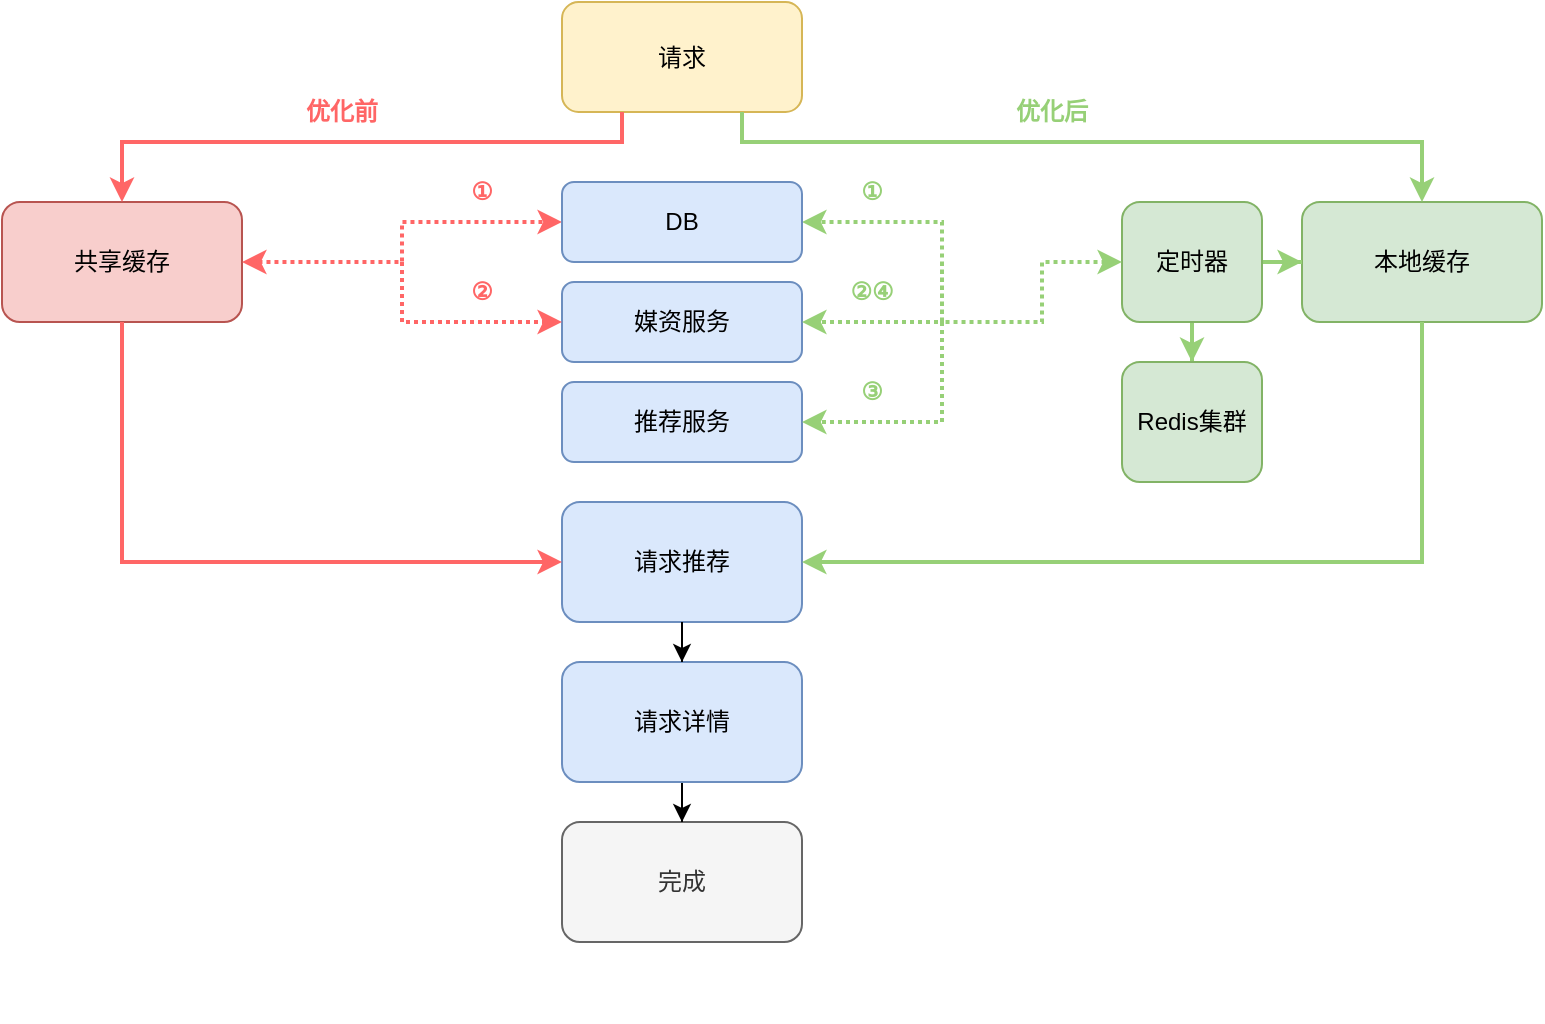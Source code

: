 <mxfile version="20.6.2" type="github">
  <diagram id="reFP6C4L555bnypwzXP4" name="第 1 页">
    <mxGraphModel dx="862" dy="-693" grid="1" gridSize="10" guides="1" tooltips="1" connect="1" arrows="1" fold="1" page="1" pageScale="1" pageWidth="827" pageHeight="1169" math="0" shadow="0">
      <root>
        <mxCell id="0" />
        <mxCell id="1" parent="0" />
        <mxCell id="zYq9X8G2UtDYo9-ewB3V-162" value="请求" style="rounded=1;whiteSpace=wrap;html=1;fontSize=12;fillColor=#fff2cc;strokeColor=#d6b656;" vertex="1" parent="1">
          <mxGeometry x="320" y="1310" width="120" height="55" as="geometry" />
        </mxCell>
        <mxCell id="zYq9X8G2UtDYo9-ewB3V-163" value="共享缓存" style="rounded=1;whiteSpace=wrap;html=1;fontSize=12;fillColor=#f8cecc;strokeColor=#b85450;" vertex="1" parent="1">
          <mxGeometry x="40" y="1410" width="120" height="60" as="geometry" />
        </mxCell>
        <mxCell id="zYq9X8G2UtDYo9-ewB3V-164" value="本地缓存" style="rounded=1;whiteSpace=wrap;html=1;fontSize=12;fillColor=#d5e8d4;strokeColor=#82b366;" vertex="1" parent="1">
          <mxGeometry x="690" y="1410" width="120" height="60" as="geometry" />
        </mxCell>
        <mxCell id="zYq9X8G2UtDYo9-ewB3V-188" value="" style="edgeStyle=orthogonalEdgeStyle;rounded=0;orthogonalLoop=1;jettySize=auto;html=1;strokeColor=#97D077;strokeWidth=2;fontSize=12;endArrow=classic;endFill=1;" edge="1" parent="1" source="zYq9X8G2UtDYo9-ewB3V-165" target="zYq9X8G2UtDYo9-ewB3V-164">
          <mxGeometry relative="1" as="geometry" />
        </mxCell>
        <mxCell id="zYq9X8G2UtDYo9-ewB3V-199" value="" style="edgeStyle=orthogonalEdgeStyle;rounded=0;orthogonalLoop=1;jettySize=auto;html=1;strokeColor=#97D077;strokeWidth=2;fontSize=12;endArrow=classic;endFill=1;" edge="1" parent="1" source="zYq9X8G2UtDYo9-ewB3V-165" target="zYq9X8G2UtDYo9-ewB3V-197">
          <mxGeometry relative="1" as="geometry" />
        </mxCell>
        <mxCell id="zYq9X8G2UtDYo9-ewB3V-165" value="定时器" style="rounded=1;whiteSpace=wrap;html=1;fontSize=12;fillColor=#d5e8d4;strokeColor=#82b366;" vertex="1" parent="1">
          <mxGeometry x="600" y="1410" width="70" height="60" as="geometry" />
        </mxCell>
        <mxCell id="zYq9X8G2UtDYo9-ewB3V-176" value="" style="group" vertex="1" connectable="0" parent="1">
          <mxGeometry x="320" y="1560" width="120" height="260" as="geometry" />
        </mxCell>
        <mxCell id="zYq9X8G2UtDYo9-ewB3V-177" value="请求推荐" style="rounded=1;whiteSpace=wrap;html=1;fontSize=12;fillColor=#dae8fc;strokeColor=#6c8ebf;" vertex="1" parent="zYq9X8G2UtDYo9-ewB3V-176">
          <mxGeometry width="120" height="60" as="geometry" />
        </mxCell>
        <mxCell id="zYq9X8G2UtDYo9-ewB3V-178" value="完成" style="rounded=1;whiteSpace=wrap;html=1;fontSize=12;fillColor=#f5f5f5;fontColor=#333333;strokeColor=#666666;" vertex="1" parent="zYq9X8G2UtDYo9-ewB3V-176">
          <mxGeometry y="160" width="120" height="60" as="geometry" />
        </mxCell>
        <mxCell id="zYq9X8G2UtDYo9-ewB3V-179" value="" style="edgeStyle=orthogonalEdgeStyle;rounded=0;orthogonalLoop=1;jettySize=auto;html=1;fontSize=12;" edge="1" parent="zYq9X8G2UtDYo9-ewB3V-176" source="zYq9X8G2UtDYo9-ewB3V-180" target="zYq9X8G2UtDYo9-ewB3V-178">
          <mxGeometry relative="1" as="geometry" />
        </mxCell>
        <mxCell id="zYq9X8G2UtDYo9-ewB3V-180" value="请求详情" style="rounded=1;whiteSpace=wrap;html=1;fontSize=12;fillColor=#dae8fc;strokeColor=#6c8ebf;" vertex="1" parent="zYq9X8G2UtDYo9-ewB3V-176">
          <mxGeometry y="80" width="120" height="60" as="geometry" />
        </mxCell>
        <mxCell id="zYq9X8G2UtDYo9-ewB3V-181" value="" style="edgeStyle=orthogonalEdgeStyle;rounded=0;orthogonalLoop=1;jettySize=auto;html=1;fontSize=12;" edge="1" parent="zYq9X8G2UtDYo9-ewB3V-176" source="zYq9X8G2UtDYo9-ewB3V-177" target="zYq9X8G2UtDYo9-ewB3V-180">
          <mxGeometry relative="1" as="geometry" />
        </mxCell>
        <mxCell id="zYq9X8G2UtDYo9-ewB3V-185" value="" style="endArrow=classic;html=1;rounded=0;fontSize=12;exitX=0.25;exitY=1;exitDx=0;exitDy=0;entryX=0.5;entryY=0;entryDx=0;entryDy=0;strokeColor=#FF6666;strokeWidth=2;endFill=1;" edge="1" parent="1" source="zYq9X8G2UtDYo9-ewB3V-162" target="zYq9X8G2UtDYo9-ewB3V-163">
          <mxGeometry width="50" height="50" relative="1" as="geometry">
            <mxPoint x="330" y="1500" as="sourcePoint" />
            <mxPoint x="380" y="1450" as="targetPoint" />
            <Array as="points">
              <mxPoint x="350" y="1380" />
              <mxPoint x="100" y="1380" />
            </Array>
          </mxGeometry>
        </mxCell>
        <mxCell id="zYq9X8G2UtDYo9-ewB3V-187" value="" style="endArrow=classic;html=1;rounded=0;strokeColor=#97D077;strokeWidth=2;fontSize=12;exitX=0.75;exitY=1;exitDx=0;exitDy=0;entryX=0.5;entryY=0;entryDx=0;entryDy=0;" edge="1" parent="1" source="zYq9X8G2UtDYo9-ewB3V-162" target="zYq9X8G2UtDYo9-ewB3V-164">
          <mxGeometry width="50" height="50" relative="1" as="geometry">
            <mxPoint x="330" y="1500" as="sourcePoint" />
            <mxPoint x="380" y="1450" as="targetPoint" />
            <Array as="points">
              <mxPoint x="410" y="1380" />
              <mxPoint x="750" y="1380" />
            </Array>
          </mxGeometry>
        </mxCell>
        <mxCell id="zYq9X8G2UtDYo9-ewB3V-189" value="" style="endArrow=classic;html=1;rounded=0;strokeColor=#FF6666;strokeWidth=2;fontSize=12;exitX=1;exitY=0.5;exitDx=0;exitDy=0;dashed=1;entryX=0;entryY=0.5;entryDx=0;entryDy=0;dashPattern=1 1;startArrow=classic;startFill=1;" edge="1" parent="1" source="zYq9X8G2UtDYo9-ewB3V-163" target="zYq9X8G2UtDYo9-ewB3V-166">
          <mxGeometry width="50" height="50" relative="1" as="geometry">
            <mxPoint x="400" y="1510" as="sourcePoint" />
            <mxPoint x="311.4" y="1434.96" as="targetPoint" />
            <Array as="points">
              <mxPoint x="240" y="1440" />
              <mxPoint x="240" y="1420" />
            </Array>
          </mxGeometry>
        </mxCell>
        <mxCell id="zYq9X8G2UtDYo9-ewB3V-192" value="" style="endArrow=classic;html=1;rounded=0;dashed=1;strokeColor=#97D077;strokeWidth=2;fontSize=12;exitX=0;exitY=0.5;exitDx=0;exitDy=0;entryX=1;entryY=0.5;entryDx=0;entryDy=0;dashPattern=1 1;startArrow=classic;startFill=1;" edge="1" parent="1" source="zYq9X8G2UtDYo9-ewB3V-165" target="zYq9X8G2UtDYo9-ewB3V-166">
          <mxGeometry width="50" height="50" relative="1" as="geometry">
            <mxPoint x="400" y="1510" as="sourcePoint" />
            <mxPoint x="450.14" y="1434.32" as="targetPoint" />
            <Array as="points">
              <mxPoint x="560" y="1440" />
              <mxPoint x="560" y="1470" />
              <mxPoint x="510" y="1470" />
              <mxPoint x="510" y="1420" />
            </Array>
          </mxGeometry>
        </mxCell>
        <mxCell id="zYq9X8G2UtDYo9-ewB3V-194" value="" style="endArrow=classic;html=1;rounded=0;strokeColor=#97D077;strokeWidth=2;fontSize=12;exitX=0.5;exitY=1;exitDx=0;exitDy=0;entryX=1;entryY=0.5;entryDx=0;entryDy=0;" edge="1" parent="1" source="zYq9X8G2UtDYo9-ewB3V-164" target="zYq9X8G2UtDYo9-ewB3V-177">
          <mxGeometry width="50" height="50" relative="1" as="geometry">
            <mxPoint x="400" y="1590" as="sourcePoint" />
            <mxPoint x="450" y="1540" as="targetPoint" />
            <Array as="points">
              <mxPoint x="750" y="1590" />
            </Array>
          </mxGeometry>
        </mxCell>
        <mxCell id="zYq9X8G2UtDYo9-ewB3V-196" value="" style="endArrow=classic;html=1;rounded=0;strokeColor=#FF6666;strokeWidth=2;fontSize=12;exitX=0.5;exitY=1;exitDx=0;exitDy=0;entryX=0;entryY=0.5;entryDx=0;entryDy=0;" edge="1" parent="1" source="zYq9X8G2UtDYo9-ewB3V-163" target="zYq9X8G2UtDYo9-ewB3V-177">
          <mxGeometry width="50" height="50" relative="1" as="geometry">
            <mxPoint x="400" y="1510" as="sourcePoint" />
            <mxPoint x="250" y="1580" as="targetPoint" />
            <Array as="points">
              <mxPoint x="100" y="1590" />
            </Array>
          </mxGeometry>
        </mxCell>
        <mxCell id="zYq9X8G2UtDYo9-ewB3V-197" value="Redis集群" style="rounded=1;whiteSpace=wrap;html=1;fontSize=12;fillColor=#d5e8d4;strokeColor=#82b366;" vertex="1" parent="1">
          <mxGeometry x="600" y="1490" width="70" height="60" as="geometry" />
        </mxCell>
        <mxCell id="zYq9X8G2UtDYo9-ewB3V-200" value="优化前" style="text;html=1;strokeColor=none;fillColor=none;align=center;verticalAlign=middle;whiteSpace=wrap;rounded=0;dashed=1;fontSize=12;fontColor=#FF6666;fontStyle=1" vertex="1" parent="1">
          <mxGeometry x="180" y="1350" width="60" height="30" as="geometry" />
        </mxCell>
        <mxCell id="zYq9X8G2UtDYo9-ewB3V-201" value="优化后" style="text;html=1;strokeColor=none;fillColor=none;align=center;verticalAlign=middle;whiteSpace=wrap;rounded=0;dashed=1;fontSize=12;fontColor=#97D077;fontStyle=1" vertex="1" parent="1">
          <mxGeometry x="535" y="1350" width="60" height="30" as="geometry" />
        </mxCell>
        <mxCell id="zYq9X8G2UtDYo9-ewB3V-168" value="媒资服务" style="rounded=1;whiteSpace=wrap;html=1;fontSize=12;fillColor=#dae8fc;strokeColor=#6c8ebf;" vertex="1" parent="1">
          <mxGeometry x="320" y="1450" width="120" height="40" as="geometry" />
        </mxCell>
        <mxCell id="zYq9X8G2UtDYo9-ewB3V-166" value="DB" style="rounded=1;whiteSpace=wrap;html=1;fontSize=12;fillColor=#dae8fc;strokeColor=#6c8ebf;" vertex="1" parent="1">
          <mxGeometry x="320" y="1400" width="120" height="40" as="geometry" />
        </mxCell>
        <mxCell id="zYq9X8G2UtDYo9-ewB3V-167" value="推荐服务" style="rounded=1;whiteSpace=wrap;html=1;fontSize=12;fillColor=#dae8fc;strokeColor=#6c8ebf;" vertex="1" parent="1">
          <mxGeometry x="320" y="1500" width="120" height="40" as="geometry" />
        </mxCell>
        <mxCell id="zYq9X8G2UtDYo9-ewB3V-202" value="" style="endArrow=classic;html=1;rounded=0;dashed=1;dashPattern=1 1;strokeColor=#FF6666;strokeWidth=2;fontSize=12;fontColor=#FFFFFF;entryX=0;entryY=0.5;entryDx=0;entryDy=0;" edge="1" parent="1" target="zYq9X8G2UtDYo9-ewB3V-168">
          <mxGeometry width="50" height="50" relative="1" as="geometry">
            <mxPoint x="240" y="1440" as="sourcePoint" />
            <mxPoint x="450" y="1460" as="targetPoint" />
            <Array as="points">
              <mxPoint x="240" y="1470" />
            </Array>
          </mxGeometry>
        </mxCell>
        <mxCell id="zYq9X8G2UtDYo9-ewB3V-203" value="" style="endArrow=classic;html=1;rounded=0;dashed=1;dashPattern=1 1;strokeColor=#97D077;strokeWidth=2;fontSize=12;fontColor=#FFFFFF;" edge="1" parent="1">
          <mxGeometry width="50" height="50" relative="1" as="geometry">
            <mxPoint x="510" y="1440" as="sourcePoint" />
            <mxPoint x="440" y="1470" as="targetPoint" />
            <Array as="points">
              <mxPoint x="510" y="1470" />
            </Array>
          </mxGeometry>
        </mxCell>
        <mxCell id="zYq9X8G2UtDYo9-ewB3V-204" value="" style="endArrow=classic;html=1;rounded=0;dashed=1;dashPattern=1 1;strokeColor=#97D077;strokeWidth=2;fontSize=12;fontColor=#FFFFFF;entryX=1;entryY=0.5;entryDx=0;entryDy=0;" edge="1" parent="1" target="zYq9X8G2UtDYo9-ewB3V-167">
          <mxGeometry width="50" height="50" relative="1" as="geometry">
            <mxPoint x="510" y="1470" as="sourcePoint" />
            <mxPoint x="450" y="1460" as="targetPoint" />
            <Array as="points">
              <mxPoint x="510" y="1520" />
            </Array>
          </mxGeometry>
        </mxCell>
        <mxCell id="zYq9X8G2UtDYo9-ewB3V-205" value="①" style="text;html=1;strokeColor=none;fillColor=none;align=center;verticalAlign=middle;whiteSpace=wrap;rounded=0;dashed=1;fontSize=12;fontColor=#FF6666;fontStyle=1" vertex="1" parent="1">
          <mxGeometry x="250" y="1390" width="60" height="30" as="geometry" />
        </mxCell>
        <mxCell id="zYq9X8G2UtDYo9-ewB3V-206" value="②" style="text;html=1;strokeColor=none;fillColor=none;align=center;verticalAlign=middle;whiteSpace=wrap;rounded=0;dashed=1;fontSize=12;fontColor=#FF6666;fontStyle=1" vertex="1" parent="1">
          <mxGeometry x="250" y="1440" width="60" height="30" as="geometry" />
        </mxCell>
        <mxCell id="zYq9X8G2UtDYo9-ewB3V-207" value="①" style="text;html=1;strokeColor=none;fillColor=none;align=center;verticalAlign=middle;whiteSpace=wrap;rounded=0;dashed=1;fontSize=12;fontColor=#97D077;fontStyle=1" vertex="1" parent="1">
          <mxGeometry x="445" y="1390" width="60" height="30" as="geometry" />
        </mxCell>
        <mxCell id="zYq9X8G2UtDYo9-ewB3V-208" value="②④" style="text;html=1;strokeColor=none;fillColor=none;align=center;verticalAlign=middle;whiteSpace=wrap;rounded=0;dashed=1;fontSize=12;fontColor=#97D077;fontStyle=1" vertex="1" parent="1">
          <mxGeometry x="445" y="1440" width="60" height="30" as="geometry" />
        </mxCell>
        <mxCell id="zYq9X8G2UtDYo9-ewB3V-209" value="③" style="text;html=1;strokeColor=none;fillColor=none;align=center;verticalAlign=middle;whiteSpace=wrap;rounded=0;dashed=1;fontSize=12;fontColor=#97D077;fontStyle=1" vertex="1" parent="1">
          <mxGeometry x="445" y="1490" width="60" height="30" as="geometry" />
        </mxCell>
      </root>
    </mxGraphModel>
  </diagram>
</mxfile>
